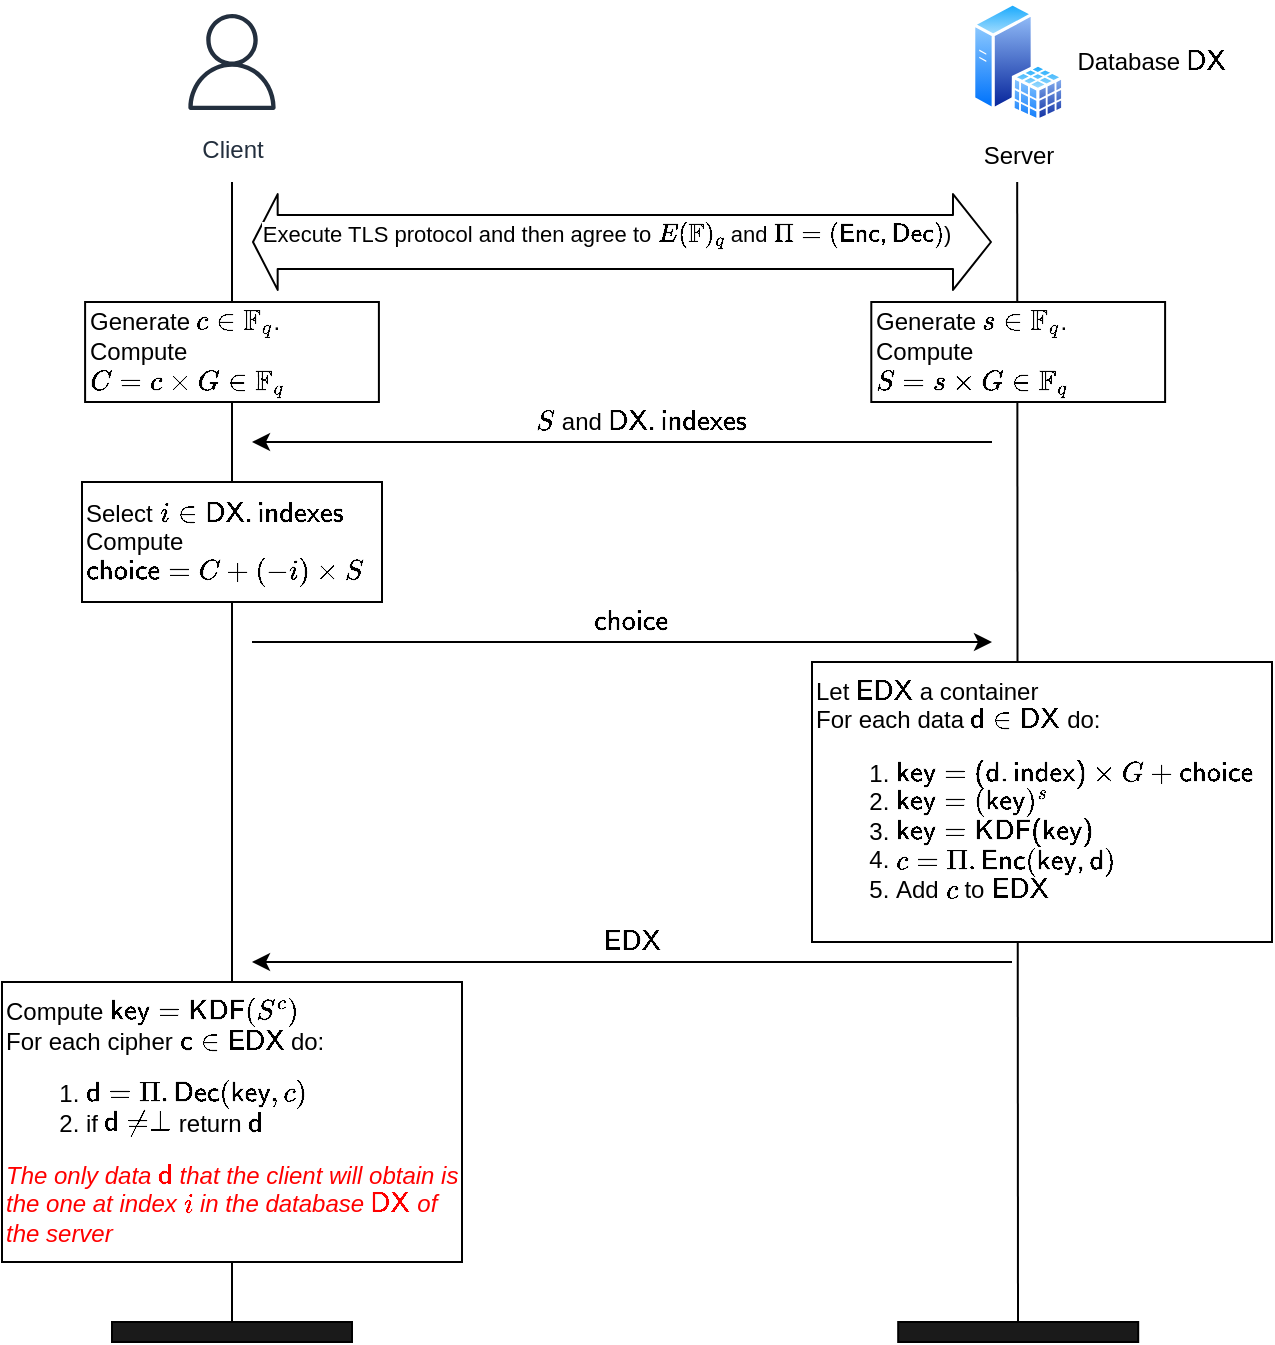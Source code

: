 <mxfile version="14.5.1" type="device"><diagram id="jTz6I_kT7VqKFOimVtpz" name="Page-1"><mxGraphModel dx="893" dy="660" grid="1" gridSize="10" guides="1" tooltips="1" connect="1" arrows="1" fold="1" page="1" pageScale="1" pageWidth="850" pageHeight="1100" math="1" shadow="0"><root><mxCell id="0"/><mxCell id="1" parent="0"/><mxCell id="IAs85Wm127nCfJ1zsqx4-8" value="" style="shape=flexArrow;endArrow=classic;startArrow=classic;html=1;width=26.897;startSize=3.779;" edge="1" parent="1"><mxGeometry width="50" height="50" relative="1" as="geometry"><mxPoint x="160" y="140" as="sourcePoint"/><mxPoint x="530" y="140" as="targetPoint"/></mxGeometry></mxCell><mxCell id="IAs85Wm127nCfJ1zsqx4-15" value="Execute TLS protocol and then agree to \(E(\mathbb{F})_q\) and \(\Pi = (\mathsf{Enc,Dec})\))" style="edgeLabel;html=1;align=center;verticalAlign=middle;resizable=0;points=[];" vertex="1" connectable="0" parent="IAs85Wm127nCfJ1zsqx4-8"><mxGeometry x="-0.043" y="4" relative="1" as="geometry"><mxPoint as="offset"/></mxGeometry></mxCell><mxCell id="IAs85Wm127nCfJ1zsqx4-1" value="Server" style="aspect=fixed;perimeter=ellipsePerimeter;html=1;align=center;shadow=0;dashed=0;spacingTop=3;image;image=img/lib/active_directory/sql_server.svg;direction=east;" vertex="1" parent="1"><mxGeometry x="520" y="20" width="46.2" height="60" as="geometry"/></mxCell><mxCell id="IAs85Wm127nCfJ1zsqx4-2" value="Client" style="outlineConnect=0;fontColor=#232F3E;gradientColor=none;strokeColor=#232F3E;fillColor=#ffffff;dashed=0;verticalLabelPosition=bottom;verticalAlign=top;align=center;html=1;fontSize=12;fontStyle=0;aspect=fixed;shape=mxgraph.aws4.resourceIcon;resIcon=mxgraph.aws4.user;" vertex="1" parent="1"><mxGeometry x="120" y="20" width="60" height="60" as="geometry"/></mxCell><mxCell id="IAs85Wm127nCfJ1zsqx4-3" value="" style="endArrow=none;html=1;" edge="1" parent="1"><mxGeometry width="50" height="50" relative="1" as="geometry"><mxPoint x="150" y="680" as="sourcePoint"/><mxPoint x="150" y="110" as="targetPoint"/></mxGeometry></mxCell><mxCell id="IAs85Wm127nCfJ1zsqx4-4" value="" style="endArrow=none;html=1;" edge="1" parent="1"><mxGeometry width="50" height="50" relative="1" as="geometry"><mxPoint x="543" y="680" as="sourcePoint"/><mxPoint x="542.6" y="110" as="targetPoint"/></mxGeometry></mxCell><mxCell id="IAs85Wm127nCfJ1zsqx4-16" value="Generate \(s\in \mathbb{F}_q\).&amp;nbsp;&lt;br&gt;Compute \(S = s\times G \in\mathbb{F}_q&lt;br&gt;\)&amp;nbsp;&amp;nbsp;" style="rounded=0;whiteSpace=wrap;html=1;align=left;verticalAlign=middle;" vertex="1" parent="1"><mxGeometry x="469.65" y="170" width="146.9" height="50" as="geometry"/></mxCell><mxCell id="IAs85Wm127nCfJ1zsqx4-17" value="Database \(\mathsf{DX}\)" style="text;html=1;strokeColor=none;fillColor=none;align=center;verticalAlign=middle;whiteSpace=wrap;rounded=0;" vertex="1" parent="1"><mxGeometry x="570" y="40" width="80" height="20" as="geometry"/></mxCell><mxCell id="IAs85Wm127nCfJ1zsqx4-19" value="" style="endArrow=classic;html=1;" edge="1" parent="1"><mxGeometry width="50" height="50" relative="1" as="geometry"><mxPoint x="530" y="240" as="sourcePoint"/><mxPoint x="160" y="240" as="targetPoint"/></mxGeometry></mxCell><mxCell id="IAs85Wm127nCfJ1zsqx4-20" value="\(S\) and \(\mathsf{DX.indexes}\)" style="text;html=1;strokeColor=none;fillColor=none;align=center;verticalAlign=middle;whiteSpace=wrap;rounded=0;" vertex="1" parent="1"><mxGeometry x="285" y="220" width="140" height="20" as="geometry"/></mxCell><mxCell id="IAs85Wm127nCfJ1zsqx4-21" value="Select \(i \in \mathsf{DX.indexes}\)&lt;br&gt;Compute \(\mathsf{choice} = C+(-i)\times S\)" style="rounded=0;whiteSpace=wrap;html=1;align=left;" vertex="1" parent="1"><mxGeometry x="75" y="260" width="150" height="60" as="geometry"/></mxCell><mxCell id="IAs85Wm127nCfJ1zsqx4-22" value="Generate \(c\in \mathbb{F}_q\).&amp;nbsp;&lt;br&gt;Compute \(C = c\times G \in\mathbb{F}_q&lt;br&gt;\)&amp;nbsp;&amp;nbsp;" style="rounded=0;whiteSpace=wrap;html=1;align=left;verticalAlign=middle;" vertex="1" parent="1"><mxGeometry x="76.55" y="170" width="146.9" height="50" as="geometry"/></mxCell><mxCell id="IAs85Wm127nCfJ1zsqx4-23" value="" style="endArrow=classic;html=1;" edge="1" parent="1"><mxGeometry width="50" height="50" relative="1" as="geometry"><mxPoint x="160" y="340" as="sourcePoint"/><mxPoint x="530" y="340" as="targetPoint"/></mxGeometry></mxCell><mxCell id="IAs85Wm127nCfJ1zsqx4-24" value="\(\mathsf{choice}\)" style="text;html=1;strokeColor=none;fillColor=none;align=center;verticalAlign=middle;whiteSpace=wrap;rounded=0;" vertex="1" parent="1"><mxGeometry x="280" y="320" width="140" height="20" as="geometry"/></mxCell><mxCell id="IAs85Wm127nCfJ1zsqx4-25" value="Let \(\mathsf{EDX}\) a container&lt;br&gt;For each data \(\mathsf{d} \in \mathsf{DX}\) do:&lt;br&gt;&lt;ol&gt;&lt;li&gt;\(\mathsf{key = (d.index)}\times G + \mathsf{choice}\)&lt;/li&gt;&lt;li&gt;\(\mathsf{key} = (\mathsf{key})^s \)&lt;/li&gt;&lt;li&gt;\(\mathsf{key} = \mathsf{KDF(key)}\)&lt;/li&gt;&lt;li&gt;\(c = \Pi.\mathsf{Enc}(\mathsf{key,d})\)&lt;/li&gt;&lt;li&gt;Add \(c\) to \(\mathsf{EDX}\)&lt;/li&gt;&lt;/ol&gt;" style="rounded=0;whiteSpace=wrap;html=1;align=left;" vertex="1" parent="1"><mxGeometry x="440" y="350" width="230" height="140" as="geometry"/></mxCell><mxCell id="IAs85Wm127nCfJ1zsqx4-26" value="" style="endArrow=classic;html=1;" edge="1" parent="1"><mxGeometry width="50" height="50" relative="1" as="geometry"><mxPoint x="540" y="500" as="sourcePoint"/><mxPoint x="160" y="500" as="targetPoint"/></mxGeometry></mxCell><mxCell id="IAs85Wm127nCfJ1zsqx4-27" value="\(\mathsf{EDX}\)" style="text;html=1;strokeColor=none;fillColor=none;align=center;verticalAlign=middle;whiteSpace=wrap;rounded=0;" vertex="1" parent="1"><mxGeometry x="280" y="480" width="140" height="20" as="geometry"/></mxCell><mxCell id="IAs85Wm127nCfJ1zsqx4-28" value="Compute \(\mathsf{key} = \mathsf{KDF}(S^c)\)&lt;br&gt;For each cipher \(\mathsf{c} \in \mathsf{EDX}\) do:&lt;br&gt;&lt;ol&gt;&lt;li&gt;\(\mathsf{d} = \Pi.\mathsf{Dec}(\mathsf{key},c)\)&lt;/li&gt;&lt;li&gt;if \(\mathsf{d} \neq \perp\) return \(\mathsf{d}\)&lt;/li&gt;&lt;/ol&gt;&lt;i&gt;&lt;font color=&quot;#ff0000&quot;&gt;The only data \(\mathsf{d}\) that the client will obtain is the one at index \(i\) in the database \(\mathsf{DX}\) of the server&lt;/font&gt;&lt;/i&gt;" style="rounded=0;whiteSpace=wrap;html=1;align=left;" vertex="1" parent="1"><mxGeometry x="35" y="510" width="230" height="140" as="geometry"/></mxCell><mxCell id="IAs85Wm127nCfJ1zsqx4-29" value="" style="rounded=0;whiteSpace=wrap;html=1;align=left;fillColor=#1A1A1A;" vertex="1" parent="1"><mxGeometry x="90" y="680" width="120" height="10" as="geometry"/></mxCell><mxCell id="IAs85Wm127nCfJ1zsqx4-30" value="" style="rounded=0;whiteSpace=wrap;html=1;align=left;fillColor=#1A1A1A;" vertex="1" parent="1"><mxGeometry x="483.1" y="680" width="120" height="10" as="geometry"/></mxCell></root></mxGraphModel></diagram></mxfile>